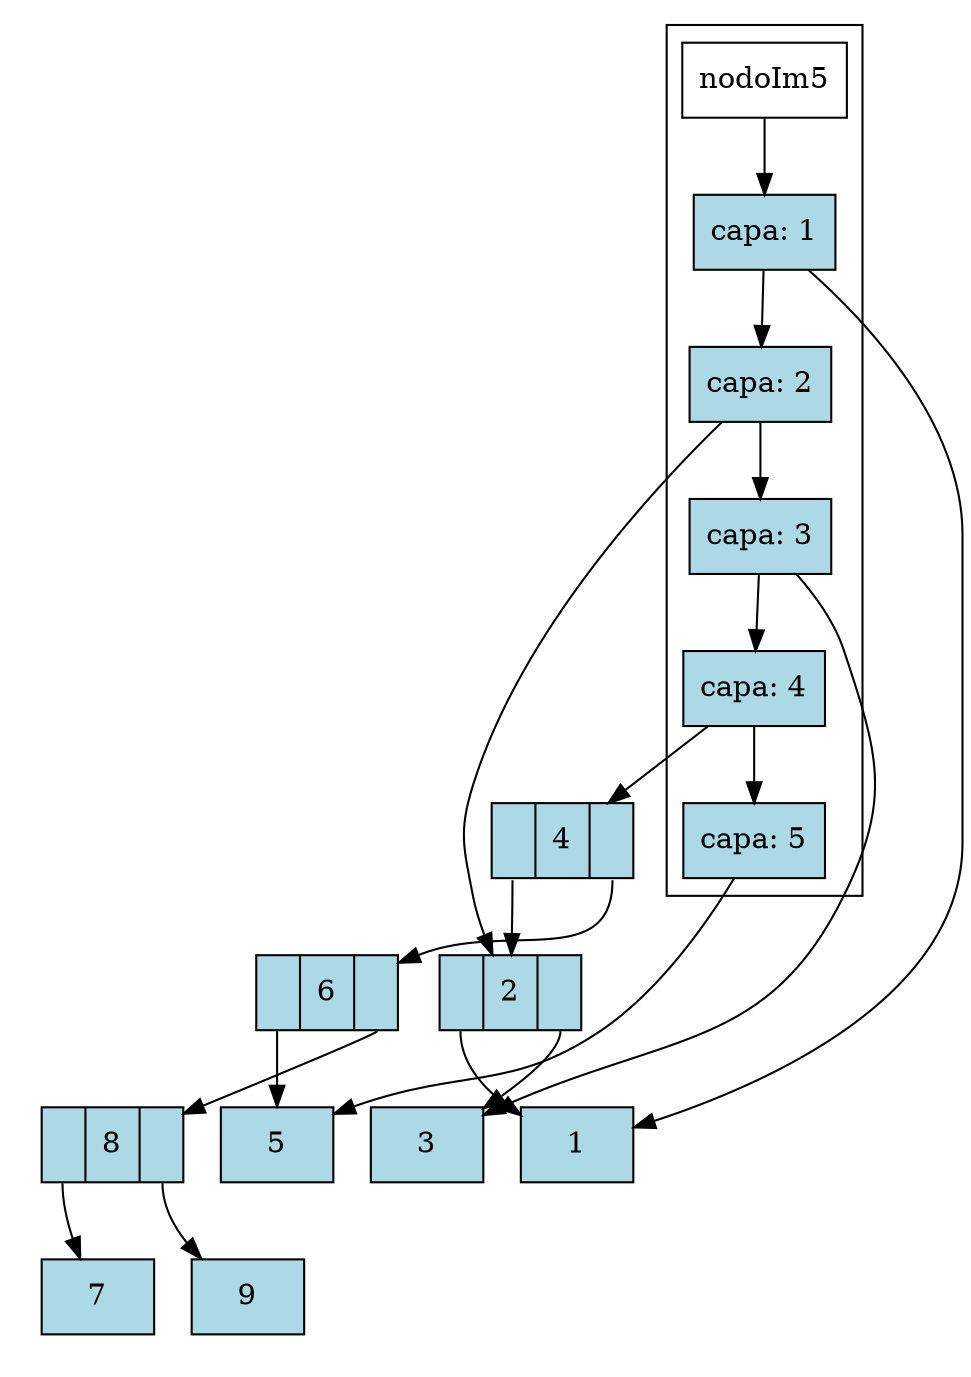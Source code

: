 digraph listaDoble {
rankdir=TB
node [shape = record]
subgraph cluster_1 {
nodo4 [ label ="<C0>|4|<C1>", fillcolor="lightblue", style="filled"];
nodo2 [ label ="<C0>|2|<C1>", fillcolor="lightblue", style="filled"];
nodo1 [ label ="1", fillcolor="lightblue", style="filled"];
nodo2:C0->nodo1
nodo3 [ label ="3", fillcolor="lightblue", style="filled"];
nodo2:C1->nodo3
nodo4:C0->nodo2
nodo6 [ label ="<C0>|6|<C1>", fillcolor="lightblue", style="filled"];
nodo5 [ label ="5", fillcolor="lightblue", style="filled"];
nodo6:C0->nodo5
nodo8 [ label ="<C0>|8|<C1>", fillcolor="lightblue", style="filled"];
nodo7 [ label ="7", fillcolor="lightblue", style="filled"];
nodo8:C0->nodo7
nodo9 [ label ="9", fillcolor="lightblue", style="filled"];
nodo8:C1->nodo9
nodo6:C1->nodo8
nodo4:C1->nodo6
color="White";
}
subgraph cluster_2 {
capa5o1 [ label ="capa: 1", fillcolor="lightblue", style="filled"];
capa5o2 [ label ="capa: 2", fillcolor="lightblue", style="filled"];
capa5o3 [ label ="capa: 3", fillcolor="lightblue", style="filled"];
capa5o4 [ label ="capa: 4", fillcolor="lightblue", style="filled"];
capa5o5 [ label ="capa: 5", fillcolor="lightblue", style="filled"];
nodoIm5->capa5o1->capa5o2->capa5o3->capa5o4->capa5o5
}
capa5o1->nodo1
capa5o2->nodo2
capa5o3->nodo3
capa5o4->nodo4
capa5o5->nodo5
}
